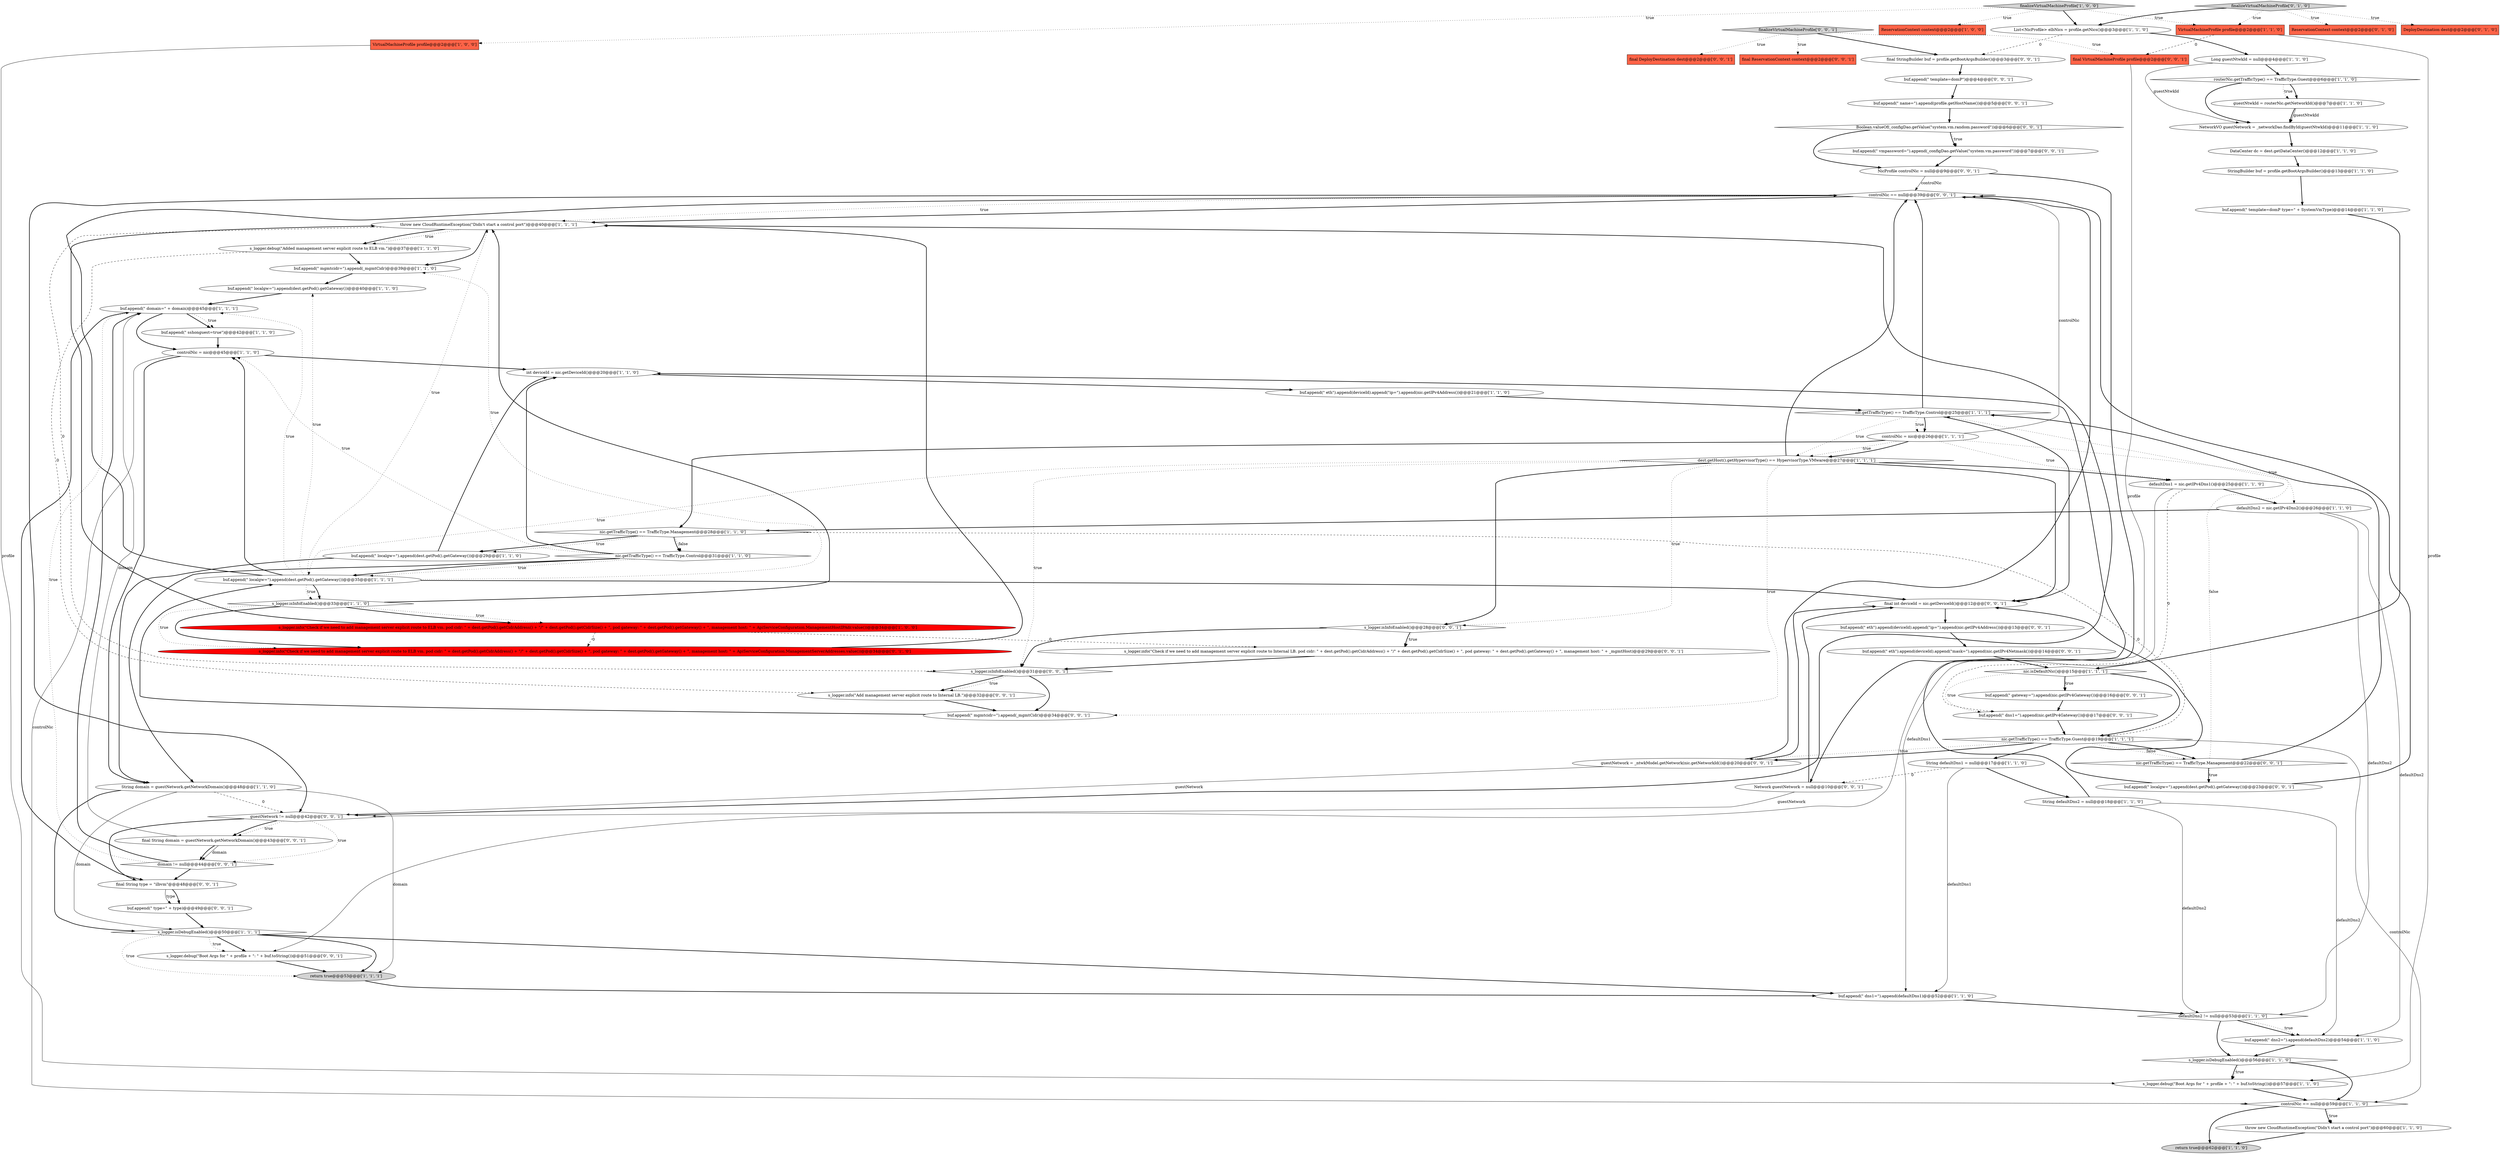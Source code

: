 digraph {
72 [style = filled, label = "s_logger.debug(\"Boot Args for \" + profile + \": \" + buf.toString())@@@51@@@['0', '0', '1']", fillcolor = white, shape = ellipse image = "AAA0AAABBB3BBB"];
77 [style = filled, label = "NicProfile controlNic = null@@@9@@@['0', '0', '1']", fillcolor = white, shape = ellipse image = "AAA0AAABBB3BBB"];
60 [style = filled, label = "controlNic == null@@@39@@@['0', '0', '1']", fillcolor = white, shape = diamond image = "AAA0AAABBB3BBB"];
35 [style = filled, label = "dest.getHost().getHypervisorType() == HypervisorType.VMware@@@27@@@['1', '1', '1']", fillcolor = white, shape = diamond image = "AAA0AAABBB1BBB"];
52 [style = filled, label = "final String type = \"ilbvm\"@@@48@@@['0', '0', '1']", fillcolor = white, shape = ellipse image = "AAA0AAABBB3BBB"];
4 [style = filled, label = "controlNic == null@@@59@@@['1', '1', '0']", fillcolor = white, shape = diamond image = "AAA0AAABBB1BBB"];
16 [style = filled, label = "controlNic = nic@@@26@@@['1', '1', '1']", fillcolor = white, shape = ellipse image = "AAA0AAABBB1BBB"];
11 [style = filled, label = "s_logger.isDebugEnabled()@@@56@@@['1', '1', '0']", fillcolor = white, shape = diamond image = "AAA0AAABBB1BBB"];
62 [style = filled, label = "s_logger.info(\"Add management server explicit route to Internal LB.\")@@@32@@@['0', '0', '1']", fillcolor = white, shape = ellipse image = "AAA0AAABBB3BBB"];
10 [style = filled, label = "buf.append(\" mgmtcidr=\").append(_mgmtCidr)@@@39@@@['1', '1', '0']", fillcolor = white, shape = ellipse image = "AAA0AAABBB1BBB"];
2 [style = filled, label = "s_logger.debug(\"Boot Args for \" + profile + \": \" + buf.toString())@@@57@@@['1', '1', '0']", fillcolor = white, shape = ellipse image = "AAA0AAABBB1BBB"];
42 [style = filled, label = "s_logger.debug(\"Added management server explicit route to ELB vm.\")@@@37@@@['1', '1', '0']", fillcolor = white, shape = ellipse image = "AAA0AAABBB1BBB"];
58 [style = filled, label = "s_logger.isInfoEnabled()@@@28@@@['0', '0', '1']", fillcolor = white, shape = diamond image = "AAA0AAABBB3BBB"];
74 [style = filled, label = "buf.append(\" type=\" + type)@@@49@@@['0', '0', '1']", fillcolor = white, shape = ellipse image = "AAA0AAABBB3BBB"];
78 [style = filled, label = "final VirtualMachineProfile profile@@@2@@@['0', '0', '1']", fillcolor = tomato, shape = box image = "AAA0AAABBB3BBB"];
43 [style = filled, label = "buf.append(\" localgw=\").append(dest.getPod().getGateway())@@@35@@@['1', '1', '1']", fillcolor = white, shape = ellipse image = "AAA0AAABBB1BBB"];
24 [style = filled, label = "buf.append(\" eth\").append(deviceId).append(\"ip=\").append(nic.getIPv4Address())@@@21@@@['1', '1', '0']", fillcolor = white, shape = ellipse image = "AAA0AAABBB1BBB"];
29 [style = filled, label = "nic.getTrafficType() == TrafficType.Guest@@@19@@@['1', '1', '1']", fillcolor = white, shape = diamond image = "AAA0AAABBB1BBB"];
51 [style = filled, label = "final DeployDestination dest@@@2@@@['0', '0', '1']", fillcolor = tomato, shape = box image = "AAA0AAABBB3BBB"];
67 [style = filled, label = "Boolean.valueOf(_configDao.getValue(\"system.vm.random.password\"))@@@6@@@['0', '0', '1']", fillcolor = white, shape = diamond image = "AAA0AAABBB3BBB"];
76 [style = filled, label = "final StringBuilder buf = profile.getBootArgsBuilder()@@@3@@@['0', '0', '1']", fillcolor = white, shape = ellipse image = "AAA0AAABBB3BBB"];
48 [style = filled, label = "ReservationContext context@@@2@@@['0', '1', '0']", fillcolor = tomato, shape = box image = "AAA0AAABBB2BBB"];
68 [style = filled, label = "buf.append(\" mgmtcidr=\").append(_mgmtCidr)@@@34@@@['0', '0', '1']", fillcolor = white, shape = ellipse image = "AAA0AAABBB3BBB"];
46 [style = filled, label = "defaultDns2 != null@@@53@@@['1', '1', '0']", fillcolor = white, shape = diamond image = "AAA0AAABBB1BBB"];
71 [style = filled, label = "domain != null@@@44@@@['0', '0', '1']", fillcolor = white, shape = diamond image = "AAA0AAABBB3BBB"];
18 [style = filled, label = "String defaultDns1 = null@@@17@@@['1', '1', '0']", fillcolor = white, shape = ellipse image = "AAA0AAABBB1BBB"];
13 [style = filled, label = "NetworkVO guestNetwork = _networkDao.findById(guestNtwkId)@@@11@@@['1', '1', '0']", fillcolor = white, shape = ellipse image = "AAA0AAABBB1BBB"];
59 [style = filled, label = "buf.append(\" localgw=\").append(dest.getPod().getGateway())@@@23@@@['0', '0', '1']", fillcolor = white, shape = ellipse image = "AAA0AAABBB3BBB"];
7 [style = filled, label = "throw new CloudRuntimeException(\"Didn't start a control port\")@@@60@@@['1', '1', '0']", fillcolor = white, shape = ellipse image = "AAA0AAABBB1BBB"];
23 [style = filled, label = "ReservationContext context@@@2@@@['1', '0', '0']", fillcolor = tomato, shape = box image = "AAA0AAABBB1BBB"];
0 [style = filled, label = "buf.append(\" localgw=\").append(dest.getPod().getGateway())@@@29@@@['1', '1', '0']", fillcolor = white, shape = ellipse image = "AAA0AAABBB1BBB"];
39 [style = filled, label = "throw new CloudRuntimeException(\"Didn't start a control port\")@@@40@@@['1', '1', '1']", fillcolor = white, shape = ellipse image = "AAA0AAABBB1BBB"];
12 [style = filled, label = "guestNtwkId = routerNic.getNetworkId()@@@7@@@['1', '1', '0']", fillcolor = white, shape = ellipse image = "AAA0AAABBB1BBB"];
57 [style = filled, label = "final int deviceId = nic.getDeviceId()@@@12@@@['0', '0', '1']", fillcolor = white, shape = ellipse image = "AAA0AAABBB3BBB"];
1 [style = filled, label = "defaultDns2 = nic.getIPv4Dns2()@@@26@@@['1', '1', '0']", fillcolor = white, shape = ellipse image = "AAA0AAABBB1BBB"];
64 [style = filled, label = "nic.getTrafficType() == TrafficType.Management@@@22@@@['0', '0', '1']", fillcolor = white, shape = diamond image = "AAA0AAABBB3BBB"];
69 [style = filled, label = "final String domain = guestNetwork.getNetworkDomain()@@@43@@@['0', '0', '1']", fillcolor = white, shape = ellipse image = "AAA0AAABBB3BBB"];
30 [style = filled, label = "s_logger.isDebugEnabled()@@@50@@@['1', '1', '1']", fillcolor = white, shape = diamond image = "AAA0AAABBB1BBB"];
55 [style = filled, label = "s_logger.info(\"Check if we need to add management server explicit route to Internal LB. pod cidr: \" + dest.getPod().getCidrAddress() + \"/\" + dest.getPod().getCidrSize() + \", pod gateway: \" + dest.getPod().getGateway() + \", management host: \" + _mgmtHost)@@@29@@@['0', '0', '1']", fillcolor = white, shape = ellipse image = "AAA0AAABBB3BBB"];
19 [style = filled, label = "int deviceId = nic.getDeviceId()@@@20@@@['1', '1', '0']", fillcolor = white, shape = ellipse image = "AAA0AAABBB1BBB"];
26 [style = filled, label = "buf.append(\" template=domP type=\" + SystemVmType)@@@14@@@['1', '1', '0']", fillcolor = white, shape = ellipse image = "AAA0AAABBB1BBB"];
31 [style = filled, label = "buf.append(\" localgw=\").append(dest.getPod().getGateway())@@@40@@@['1', '1', '0']", fillcolor = white, shape = ellipse image = "AAA0AAABBB1BBB"];
40 [style = filled, label = "s_logger.isInfoEnabled()@@@33@@@['1', '1', '0']", fillcolor = white, shape = diamond image = "AAA0AAABBB1BBB"];
53 [style = filled, label = "guestNetwork = _ntwkModel.getNetwork(nic.getNetworkId())@@@20@@@['0', '0', '1']", fillcolor = white, shape = ellipse image = "AAA0AAABBB3BBB"];
54 [style = filled, label = "buf.append(\" vmpassword=\").append(_configDao.getValue(\"system.vm.password\"))@@@7@@@['0', '0', '1']", fillcolor = white, shape = ellipse image = "AAA0AAABBB3BBB"];
63 [style = filled, label = "buf.append(\" dns1=\").append(nic.getIPv4Gateway())@@@17@@@['0', '0', '1']", fillcolor = white, shape = ellipse image = "AAA0AAABBB3BBB"];
27 [style = filled, label = "String domain = guestNetwork.getNetworkDomain()@@@48@@@['1', '1', '0']", fillcolor = white, shape = ellipse image = "AAA0AAABBB1BBB"];
20 [style = filled, label = "routerNic.getTrafficType() == TrafficType.Guest@@@6@@@['1', '1', '0']", fillcolor = white, shape = diamond image = "AAA0AAABBB1BBB"];
65 [style = filled, label = "final ReservationContext context@@@2@@@['0', '0', '1']", fillcolor = tomato, shape = box image = "AAA0AAABBB3BBB"];
22 [style = filled, label = "buf.append(\" domain=\" + domain)@@@45@@@['1', '1', '1']", fillcolor = white, shape = ellipse image = "AAA0AAABBB1BBB"];
66 [style = filled, label = "s_logger.isInfoEnabled()@@@31@@@['0', '0', '1']", fillcolor = white, shape = diamond image = "AAA0AAABBB3BBB"];
73 [style = filled, label = "Network guestNetwork = null@@@10@@@['0', '0', '1']", fillcolor = white, shape = ellipse image = "AAA0AAABBB3BBB"];
75 [style = filled, label = "buf.append(\" eth\").append(deviceId).append(\"ip=\").append(nic.getIPv4Address())@@@13@@@['0', '0', '1']", fillcolor = white, shape = ellipse image = "AAA0AAABBB3BBB"];
50 [style = filled, label = "s_logger.info(\"Check if we need to add management server explicit route to ELB vm. pod cidr: \" + dest.getPod().getCidrAddress() + \"/\" + dest.getPod().getCidrSize() + \", pod gateway: \" + dest.getPod().getGateway() + \", management host: \" + ApiServiceConfiguration.ManagementServerAddresses.value())@@@34@@@['0', '1', '0']", fillcolor = red, shape = ellipse image = "AAA1AAABBB2BBB"];
5 [style = filled, label = "VirtualMachineProfile profile@@@2@@@['1', '0', '0']", fillcolor = tomato, shape = box image = "AAA0AAABBB1BBB"];
14 [style = filled, label = "Long guestNtwkId = null@@@4@@@['1', '1', '0']", fillcolor = white, shape = ellipse image = "AAA0AAABBB1BBB"];
61 [style = filled, label = "buf.append(\" name=\").append(profile.getHostName())@@@5@@@['0', '0', '1']", fillcolor = white, shape = ellipse image = "AAA0AAABBB3BBB"];
80 [style = filled, label = "guestNetwork != null@@@42@@@['0', '0', '1']", fillcolor = white, shape = diamond image = "AAA0AAABBB3BBB"];
15 [style = filled, label = "return true@@@62@@@['1', '1', '0']", fillcolor = lightgray, shape = ellipse image = "AAA0AAABBB1BBB"];
17 [style = filled, label = "StringBuilder buf = profile.getBootArgsBuilder()@@@13@@@['1', '1', '0']", fillcolor = white, shape = ellipse image = "AAA0AAABBB1BBB"];
25 [style = filled, label = "defaultDns1 = nic.getIPv4Dns1()@@@25@@@['1', '1', '0']", fillcolor = white, shape = ellipse image = "AAA0AAABBB1BBB"];
41 [style = filled, label = "finalizeVirtualMachineProfile['1', '0', '0']", fillcolor = lightgray, shape = diamond image = "AAA0AAABBB1BBB"];
9 [style = filled, label = "List<NicProfile> elbNics = profile.getNics()@@@3@@@['1', '1', '0']", fillcolor = white, shape = ellipse image = "AAA0AAABBB1BBB"];
21 [style = filled, label = "nic.getTrafficType() == TrafficType.Management@@@28@@@['1', '1', '0']", fillcolor = white, shape = diamond image = "AAA0AAABBB1BBB"];
28 [style = filled, label = "return true@@@53@@@['1', '1', '1']", fillcolor = lightgray, shape = ellipse image = "AAA0AAABBB1BBB"];
49 [style = filled, label = "DeployDestination dest@@@2@@@['0', '1', '0']", fillcolor = tomato, shape = box image = "AAA0AAABBB2BBB"];
38 [style = filled, label = "buf.append(\" dns1=\").append(defaultDns1)@@@52@@@['1', '1', '0']", fillcolor = white, shape = ellipse image = "AAA0AAABBB1BBB"];
33 [style = filled, label = "controlNic = nic@@@45@@@['1', '1', '0']", fillcolor = white, shape = ellipse image = "AAA0AAABBB1BBB"];
44 [style = filled, label = "nic.getTrafficType() == TrafficType.Control@@@31@@@['1', '1', '0']", fillcolor = white, shape = diamond image = "AAA0AAABBB1BBB"];
37 [style = filled, label = "String defaultDns2 = null@@@18@@@['1', '1', '0']", fillcolor = white, shape = ellipse image = "AAA0AAABBB1BBB"];
34 [style = filled, label = "nic.isDefaultNic()@@@15@@@['1', '1', '1']", fillcolor = white, shape = diamond image = "AAA0AAABBB1BBB"];
70 [style = filled, label = "finalizeVirtualMachineProfile['0', '0', '1']", fillcolor = lightgray, shape = diamond image = "AAA0AAABBB3BBB"];
79 [style = filled, label = "buf.append(\" template=domP\")@@@4@@@['0', '0', '1']", fillcolor = white, shape = ellipse image = "AAA0AAABBB3BBB"];
32 [style = filled, label = "VirtualMachineProfile profile@@@2@@@['1', '1', '0']", fillcolor = tomato, shape = box image = "AAA0AAABBB1BBB"];
36 [style = filled, label = "buf.append(\" dns2=\").append(defaultDns2)@@@54@@@['1', '1', '0']", fillcolor = white, shape = ellipse image = "AAA0AAABBB1BBB"];
56 [style = filled, label = "buf.append(\" eth\").append(deviceId).append(\"mask=\").append(nic.getIPv4Netmask())@@@14@@@['0', '0', '1']", fillcolor = white, shape = ellipse image = "AAA0AAABBB3BBB"];
8 [style = filled, label = "s_logger.info(\"Check if we need to add management server explicit route to ELB vm. pod cidr: \" + dest.getPod().getCidrAddress() + \"/\" + dest.getPod().getCidrSize() + \", pod gateway: \" + dest.getPod().getGateway() + \", management host: \" + ApiServiceConfiguration.ManagementHostIPAdr.value())@@@34@@@['1', '0', '0']", fillcolor = red, shape = ellipse image = "AAA1AAABBB1BBB"];
81 [style = filled, label = "buf.append(\" gateway=\").append(nic.getIPv4Gateway())@@@16@@@['0', '0', '1']", fillcolor = white, shape = ellipse image = "AAA0AAABBB3BBB"];
3 [style = filled, label = "nic.getTrafficType() == TrafficType.Control@@@25@@@['1', '1', '1']", fillcolor = white, shape = diamond image = "AAA0AAABBB1BBB"];
45 [style = filled, label = "buf.append(\" sshonguest=true\")@@@42@@@['1', '1', '0']", fillcolor = white, shape = ellipse image = "AAA0AAABBB1BBB"];
6 [style = filled, label = "DataCenter dc = dest.getDataCenter()@@@12@@@['1', '1', '0']", fillcolor = white, shape = ellipse image = "AAA0AAABBB1BBB"];
47 [style = filled, label = "finalizeVirtualMachineProfile['0', '1', '0']", fillcolor = lightgray, shape = diamond image = "AAA0AAABBB2BBB"];
39->80 [style = bold, label=""];
37->36 [style = solid, label="defaultDns2"];
47->9 [style = bold, label=""];
75->56 [style = bold, label=""];
40->50 [style = dotted, label="true"];
25->1 [style = bold, label=""];
43->60 [style = bold, label=""];
27->28 [style = solid, label="domain"];
56->34 [style = bold, label=""];
80->71 [style = dotted, label="true"];
80->69 [style = dotted, label="true"];
35->68 [style = dotted, label="true"];
64->3 [style = bold, label=""];
68->43 [style = bold, label=""];
44->33 [style = dotted, label="true"];
1->46 [style = solid, label="defaultDns2"];
26->34 [style = bold, label=""];
4->15 [style = bold, label=""];
16->60 [style = solid, label="controlNic"];
44->19 [style = bold, label=""];
45->33 [style = bold, label=""];
28->38 [style = bold, label=""];
77->60 [style = solid, label="controlNic"];
69->22 [style = solid, label="domain"];
59->57 [style = bold, label=""];
41->9 [style = bold, label=""];
4->7 [style = dotted, label="true"];
66->62 [style = bold, label=""];
3->16 [style = bold, label=""];
3->35 [style = dotted, label="true"];
39->42 [style = dotted, label="true"];
29->4 [style = solid, label="controlNic"];
36->11 [style = bold, label=""];
29->18 [style = bold, label=""];
19->24 [style = bold, label=""];
43->40 [style = bold, label=""];
69->71 [style = solid, label="domain"];
32->78 [style = dashed, label="0"];
11->2 [style = dotted, label="true"];
9->76 [style = dashed, label="0"];
30->28 [style = bold, label=""];
1->21 [style = bold, label=""];
74->30 [style = bold, label=""];
9->14 [style = bold, label=""];
52->74 [style = bold, label=""];
1->36 [style = solid, label="defaultDns2"];
79->61 [style = bold, label=""];
39->66 [style = dashed, label="0"];
53->60 [style = bold, label=""];
8->39 [style = bold, label=""];
21->29 [style = dashed, label="0"];
60->39 [style = bold, label=""];
14->13 [style = solid, label="guestNtwkId"];
14->20 [style = bold, label=""];
21->44 [style = dotted, label="false"];
8->55 [style = dashed, label="0"];
22->33 [style = bold, label=""];
21->44 [style = bold, label=""];
40->50 [style = bold, label=""];
32->2 [style = solid, label="profile"];
10->31 [style = bold, label=""];
59->60 [style = bold, label=""];
21->0 [style = bold, label=""];
0->19 [style = bold, label=""];
44->43 [style = dotted, label="true"];
21->0 [style = dotted, label="true"];
27->30 [style = bold, label=""];
70->51 [style = dotted, label="true"];
54->77 [style = bold, label=""];
46->36 [style = bold, label=""];
71->52 [style = bold, label=""];
40->8 [style = dotted, label="true"];
29->64 [style = dotted, label="false"];
2->4 [style = bold, label=""];
33->27 [style = bold, label=""];
35->66 [style = dotted, label="true"];
50->39 [style = bold, label=""];
35->57 [style = bold, label=""];
41->5 [style = dotted, label="true"];
47->49 [style = dotted, label="true"];
60->39 [style = dotted, label="true"];
5->2 [style = solid, label="profile"];
34->63 [style = dotted, label="true"];
8->50 [style = dashed, label="0"];
16->1 [style = dotted, label="true"];
41->23 [style = dotted, label="true"];
71->22 [style = dotted, label="true"];
29->53 [style = dotted, label="true"];
29->64 [style = bold, label=""];
43->33 [style = bold, label=""];
38->46 [style = bold, label=""];
62->68 [style = bold, label=""];
63->29 [style = bold, label=""];
16->25 [style = dotted, label="true"];
30->28 [style = dotted, label="true"];
58->55 [style = dotted, label="true"];
39->42 [style = bold, label=""];
34->81 [style = dotted, label="true"];
25->38 [style = solid, label="defaultDns1"];
24->3 [style = bold, label=""];
55->66 [style = bold, label=""];
80->52 [style = bold, label=""];
18->37 [style = bold, label=""];
6->17 [style = bold, label=""];
43->10 [style = dotted, label="true"];
43->22 [style = dotted, label="true"];
34->29 [style = bold, label=""];
42->62 [style = dashed, label="0"];
67->77 [style = bold, label=""];
20->13 [style = bold, label=""];
47->48 [style = dotted, label="true"];
22->45 [style = bold, label=""];
67->54 [style = bold, label=""];
16->35 [style = dotted, label="true"];
77->73 [style = bold, label=""];
30->72 [style = dotted, label="true"];
27->80 [style = dashed, label="0"];
11->4 [style = bold, label=""];
73->57 [style = bold, label=""];
70->76 [style = bold, label=""];
52->74 [style = solid, label="type"];
64->59 [style = bold, label=""];
4->7 [style = bold, label=""];
35->58 [style = dotted, label="true"];
35->25 [style = bold, label=""];
58->66 [style = bold, label=""];
47->32 [style = dotted, label="true"];
12->13 [style = bold, label=""];
40->39 [style = bold, label=""];
70->78 [style = dotted, label="true"];
72->28 [style = bold, label=""];
35->58 [style = bold, label=""];
41->32 [style = dotted, label="true"];
43->40 [style = dotted, label="true"];
7->15 [style = bold, label=""];
13->6 [style = bold, label=""];
33->19 [style = bold, label=""];
35->60 [style = bold, label=""];
35->43 [style = dotted, label="true"];
61->67 [style = bold, label=""];
70->65 [style = dotted, label="true"];
29->53 [style = bold, label=""];
30->72 [style = bold, label=""];
46->36 [style = dotted, label="true"];
30->38 [style = bold, label=""];
66->62 [style = dotted, label="true"];
17->26 [style = bold, label=""];
71->22 [style = bold, label=""];
78->72 [style = solid, label="profile"];
31->22 [style = bold, label=""];
43->57 [style = bold, label=""];
25->63 [style = dashed, label="0"];
0->27 [style = bold, label=""];
53->57 [style = bold, label=""];
22->52 [style = bold, label=""];
27->30 [style = solid, label="domain"];
37->46 [style = solid, label="defaultDns2"];
18->38 [style = solid, label="defaultDns1"];
66->68 [style = bold, label=""];
12->13 [style = solid, label="guestNtwkId"];
58->55 [style = bold, label=""];
57->75 [style = bold, label=""];
22->45 [style = dotted, label="true"];
11->2 [style = bold, label=""];
64->3 [style = dotted, label="false"];
44->43 [style = bold, label=""];
53->80 [style = solid, label="guestNetwork"];
46->11 [style = bold, label=""];
81->63 [style = bold, label=""];
34->81 [style = bold, label=""];
33->4 [style = solid, label="controlNic"];
69->71 [style = bold, label=""];
64->59 [style = dotted, label="true"];
18->73 [style = dashed, label="0"];
16->21 [style = bold, label=""];
42->10 [style = bold, label=""];
20->12 [style = bold, label=""];
39->10 [style = bold, label=""];
80->69 [style = bold, label=""];
43->31 [style = dotted, label="true"];
76->79 [style = bold, label=""];
60->80 [style = bold, label=""];
37->19 [style = bold, label=""];
3->57 [style = bold, label=""];
20->12 [style = dotted, label="true"];
16->35 [style = bold, label=""];
44->27 [style = bold, label=""];
67->54 [style = dotted, label="true"];
3->16 [style = dotted, label="true"];
73->80 [style = solid, label="guestNetwork"];
40->8 [style = bold, label=""];
43->39 [style = dotted, label="true"];
3->60 [style = bold, label=""];
}
